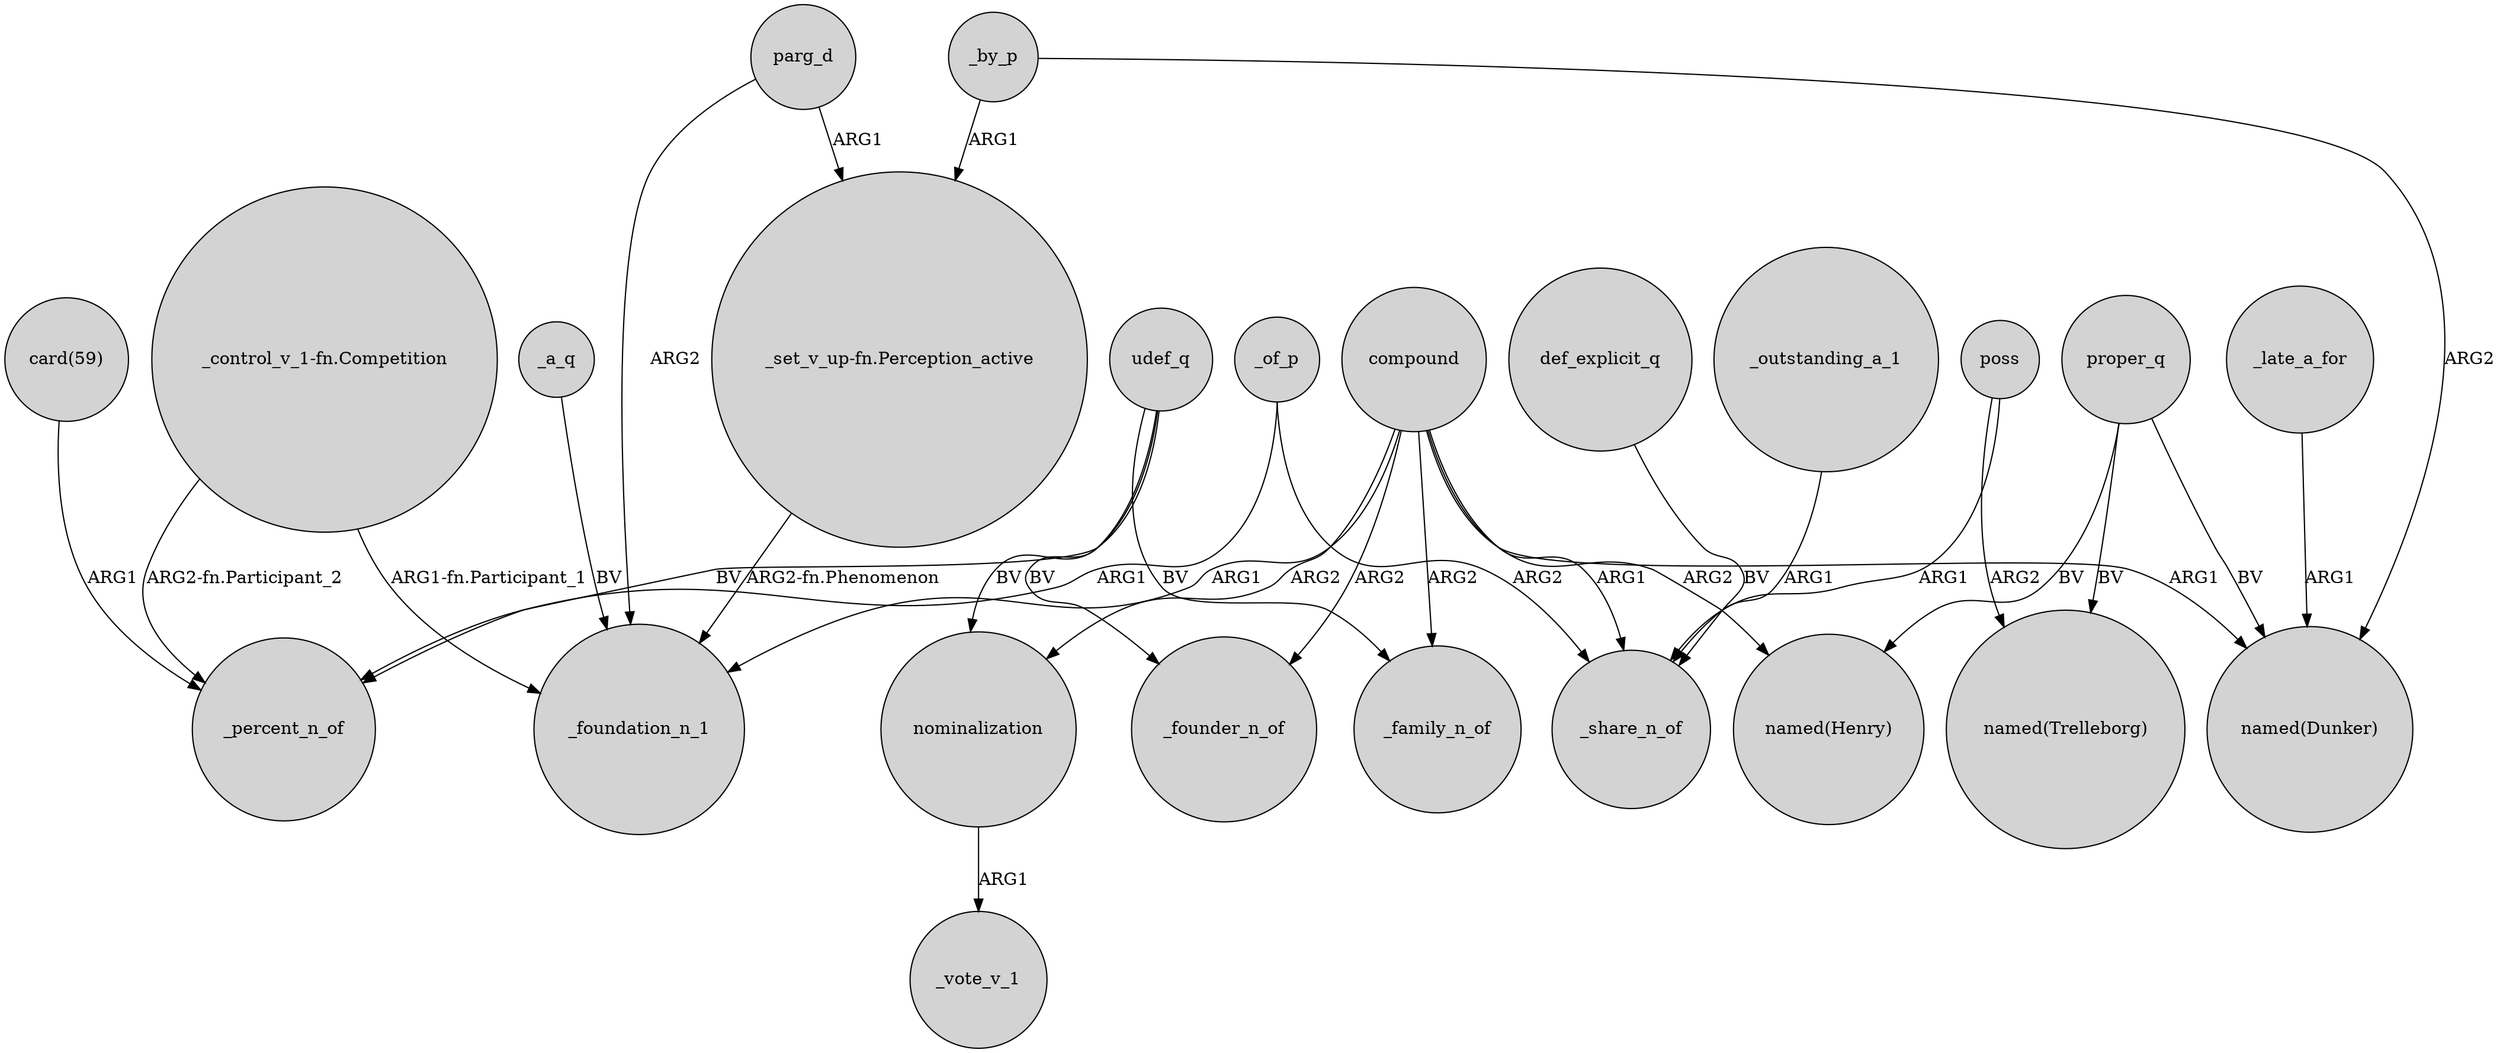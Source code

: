 digraph {
	node [shape=circle style=filled]
	udef_q -> _founder_n_of [label=BV]
	nominalization -> _vote_v_1 [label=ARG1]
	"_control_v_1-fn.Competition" -> _percent_n_of [label="ARG2-fn.Participant_2"]
	"_control_v_1-fn.Competition" -> _foundation_n_1 [label="ARG1-fn.Participant_1"]
	compound -> _share_n_of [label=ARG1]
	udef_q -> nominalization [label=BV]
	udef_q -> _family_n_of [label=BV]
	"_set_v_up-fn.Perception_active" -> _foundation_n_1 [label="ARG2-fn.Phenomenon"]
	def_explicit_q -> _share_n_of [label=BV]
	_by_p -> "_set_v_up-fn.Perception_active" [label=ARG1]
	compound -> "named(Henry)" [label=ARG2]
	proper_q -> "named(Henry)" [label=BV]
	_of_p -> _percent_n_of [label=ARG1]
	compound -> "named(Dunker)" [label=ARG1]
	compound -> _foundation_n_1 [label=ARG1]
	compound -> nominalization [label=ARG2]
	_outstanding_a_1 -> _share_n_of [label=ARG1]
	compound -> _family_n_of [label=ARG2]
	udef_q -> _percent_n_of [label=BV]
	poss -> "named(Trelleborg)" [label=ARG2]
	poss -> _share_n_of [label=ARG1]
	parg_d -> _foundation_n_1 [label=ARG2]
	"card(59)" -> _percent_n_of [label=ARG1]
	parg_d -> "_set_v_up-fn.Perception_active" [label=ARG1]
	_by_p -> "named(Dunker)" [label=ARG2]
	_late_a_for -> "named(Dunker)" [label=ARG1]
	compound -> _founder_n_of [label=ARG2]
	proper_q -> "named(Trelleborg)" [label=BV]
	_of_p -> _share_n_of [label=ARG2]
	_a_q -> _foundation_n_1 [label=BV]
	proper_q -> "named(Dunker)" [label=BV]
}
